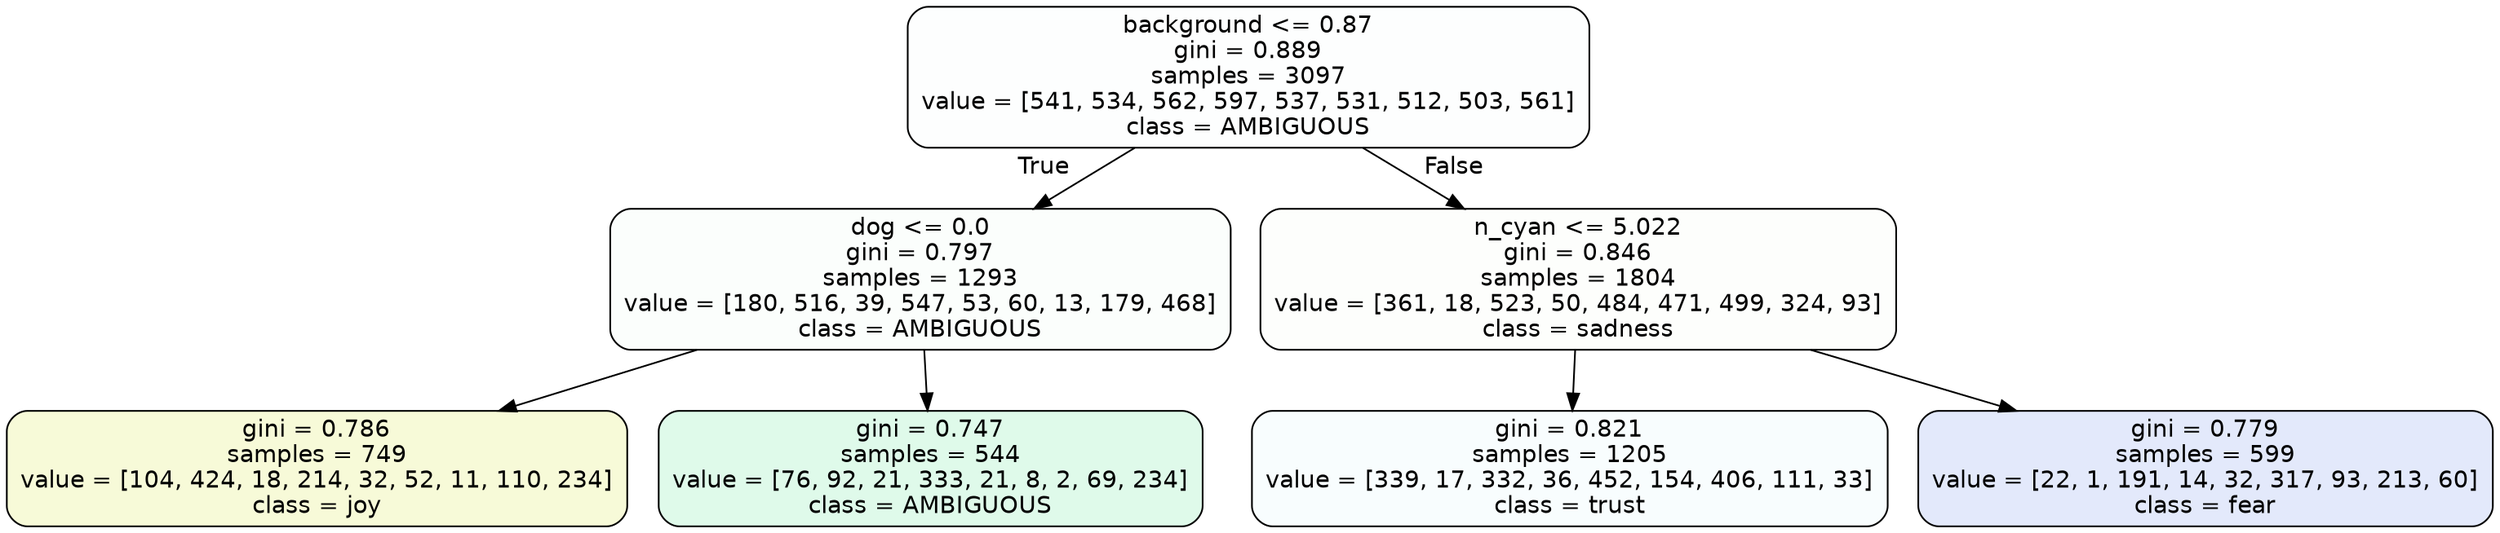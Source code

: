 digraph Tree {
node [shape=box, style="filled, rounded", color="black", fontname=helvetica] ;
edge [fontname=helvetica] ;
0 [label="background <= 0.87\ngini = 0.889\nsamples = 3097\nvalue = [541, 534, 562, 597, 537, 531, 512, 503, 561]\nclass = AMBIGUOUS", fillcolor="#39e58102"] ;
1 [label="dog <= 0.0\ngini = 0.797\nsamples = 1293\nvalue = [180, 516, 39, 547, 53, 60, 13, 179, 468]\nclass = AMBIGUOUS", fillcolor="#39e58105"] ;
0 -> 1 [labeldistance=2.5, labelangle=45, headlabel="True"] ;
2 [label="gini = 0.786\nsamples = 749\nvalue = [104, 424, 18, 214, 32, 52, 11, 110, 234]\nclass = joy", fillcolor="#d7e53932"] ;
1 -> 2 ;
3 [label="gini = 0.747\nsamples = 544\nvalue = [76, 92, 21, 333, 21, 8, 2, 69, 234]\nclass = AMBIGUOUS", fillcolor="#39e58129"] ;
1 -> 3 ;
4 [label="n_cyan <= 5.022\ngini = 0.846\nsamples = 1804\nvalue = [361, 18, 523, 50, 484, 471, 499, 324, 93]\nclass = sadness", fillcolor="#64e53903"] ;
0 -> 4 [labeldistance=2.5, labelangle=-45, headlabel="False"] ;
5 [label="gini = 0.821\nsamples = 1205\nvalue = [339, 17, 332, 36, 452, 154, 406, 111, 33]\nclass = trust", fillcolor="#39d7e508"] ;
4 -> 5 ;
6 [label="gini = 0.779\nsamples = 599\nvalue = [22, 1, 191, 14, 32, 317, 93, 213, 60]\nclass = fear", fillcolor="#3964e524"] ;
4 -> 6 ;
}